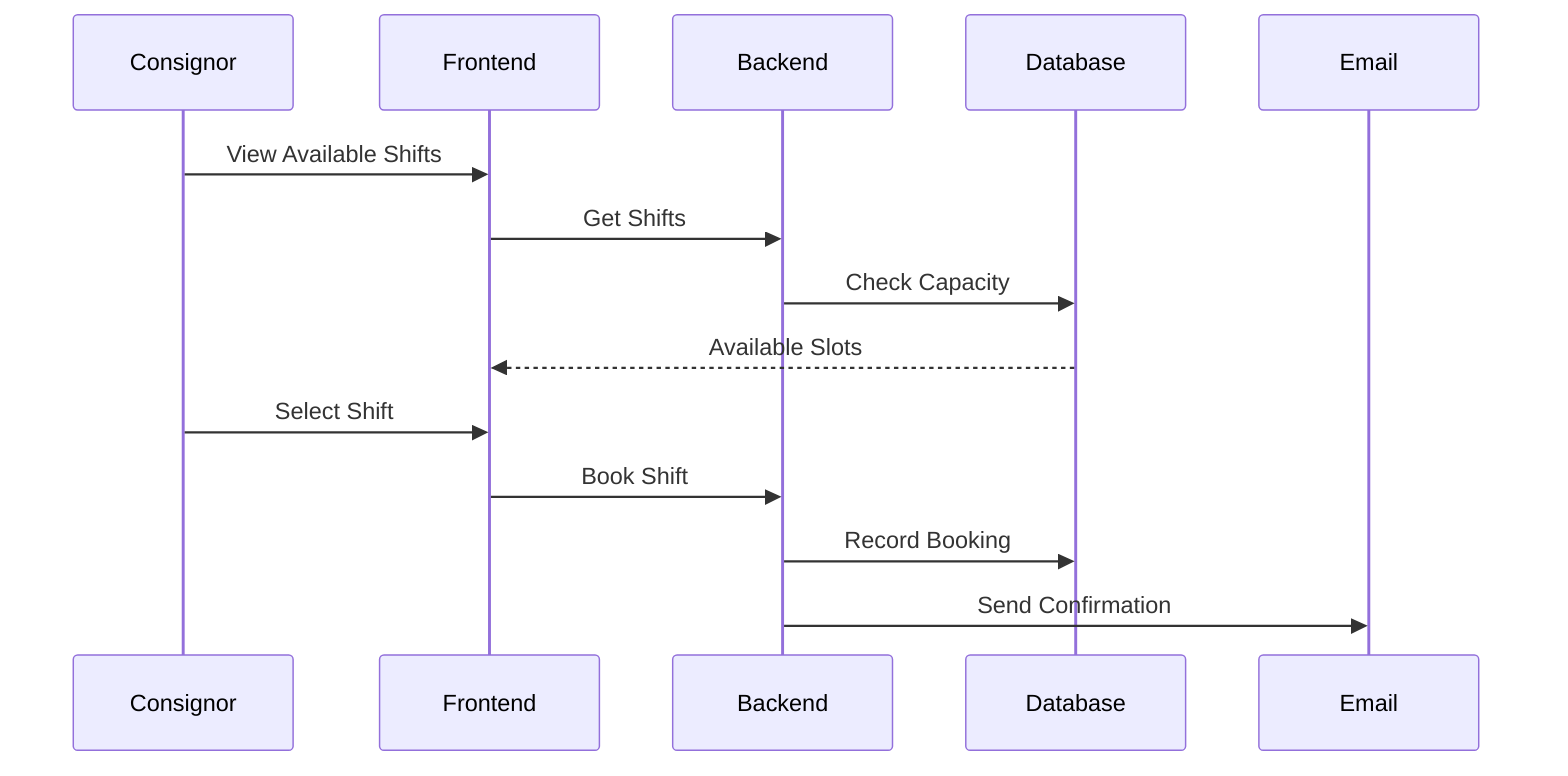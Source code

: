 sequenceDiagram
    participant C as Consignor
    participant UI as Frontend
    participant API as Backend
    participant DB as Database
    participant E as Email

    C->>UI: View Available Shifts
    UI->>API: Get Shifts
    API->>DB: Check Capacity
    DB-->>UI: Available Slots
    C->>UI: Select Shift
    UI->>API: Book Shift
    API->>DB: Record Booking
    API->>E: Send Confirmation